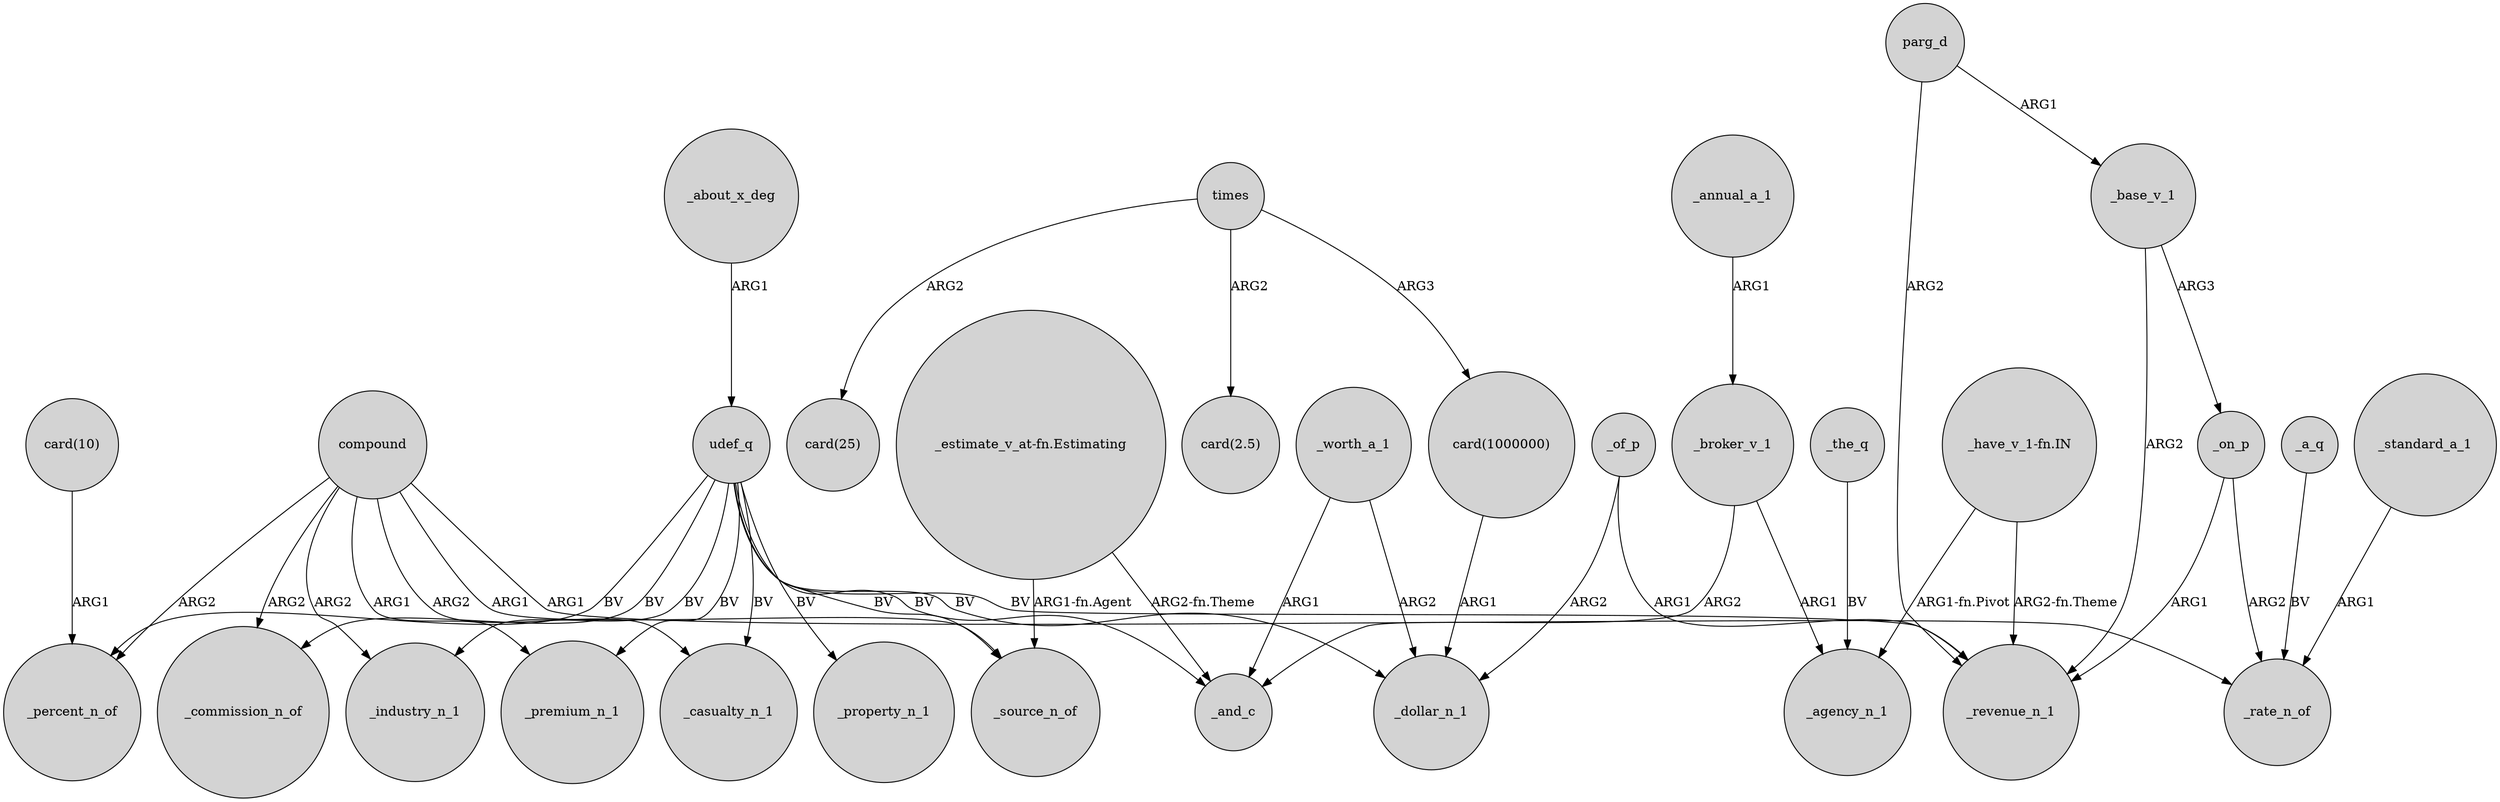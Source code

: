 digraph {
	node [shape=circle style=filled]
	compound -> _commission_n_of [label=ARG2]
	_the_q -> _agency_n_1 [label=BV]
	"card(1000000)" -> _dollar_n_1 [label=ARG1]
	_on_p -> _rate_n_of [label=ARG2]
	udef_q -> _premium_n_1 [label=BV]
	compound -> _source_n_of [label=ARG1]
	_base_v_1 -> _on_p [label=ARG3]
	_annual_a_1 -> _broker_v_1 [label=ARG1]
	parg_d -> _revenue_n_1 [label=ARG2]
	"_estimate_v_at-fn.Estimating" -> _and_c [label="ARG2-fn.Theme"]
	_worth_a_1 -> _dollar_n_1 [label=ARG2]
	"_estimate_v_at-fn.Estimating" -> _source_n_of [label="ARG1-fn.Agent"]
	udef_q -> _casualty_n_1 [label=BV]
	compound -> _rate_n_of [label=ARG1]
	_broker_v_1 -> _and_c [label=ARG2]
	_a_q -> _rate_n_of [label=BV]
	"_have_v_1-fn.IN" -> _agency_n_1 [label="ARG1-fn.Pivot"]
	_about_x_deg -> udef_q [label=ARG1]
	compound -> _percent_n_of [label=ARG2]
	_worth_a_1 -> _and_c [label=ARG1]
	_on_p -> _revenue_n_1 [label=ARG1]
	compound -> _casualty_n_1 [label=ARG2]
	udef_q -> _revenue_n_1 [label=BV]
	"card(10)" -> _percent_n_of [label=ARG1]
	times -> "card(25)" [label=ARG2]
	compound -> _industry_n_1 [label=ARG2]
	_broker_v_1 -> _agency_n_1 [label=ARG1]
	times -> "card(1000000)" [label=ARG3]
	_of_p -> _revenue_n_1 [label=ARG1]
	times -> "card(2.5)" [label=ARG2]
	udef_q -> _property_n_1 [label=BV]
	compound -> _premium_n_1 [label=ARG1]
	udef_q -> _commission_n_of [label=BV]
	parg_d -> _base_v_1 [label=ARG1]
	_of_p -> _dollar_n_1 [label=ARG2]
	udef_q -> _percent_n_of [label=BV]
	udef_q -> _source_n_of [label=BV]
	udef_q -> _and_c [label=BV]
	_base_v_1 -> _revenue_n_1 [label=ARG2]
	udef_q -> _industry_n_1 [label=BV]
	udef_q -> _dollar_n_1 [label=BV]
	"_have_v_1-fn.IN" -> _revenue_n_1 [label="ARG2-fn.Theme"]
	_standard_a_1 -> _rate_n_of [label=ARG1]
}

